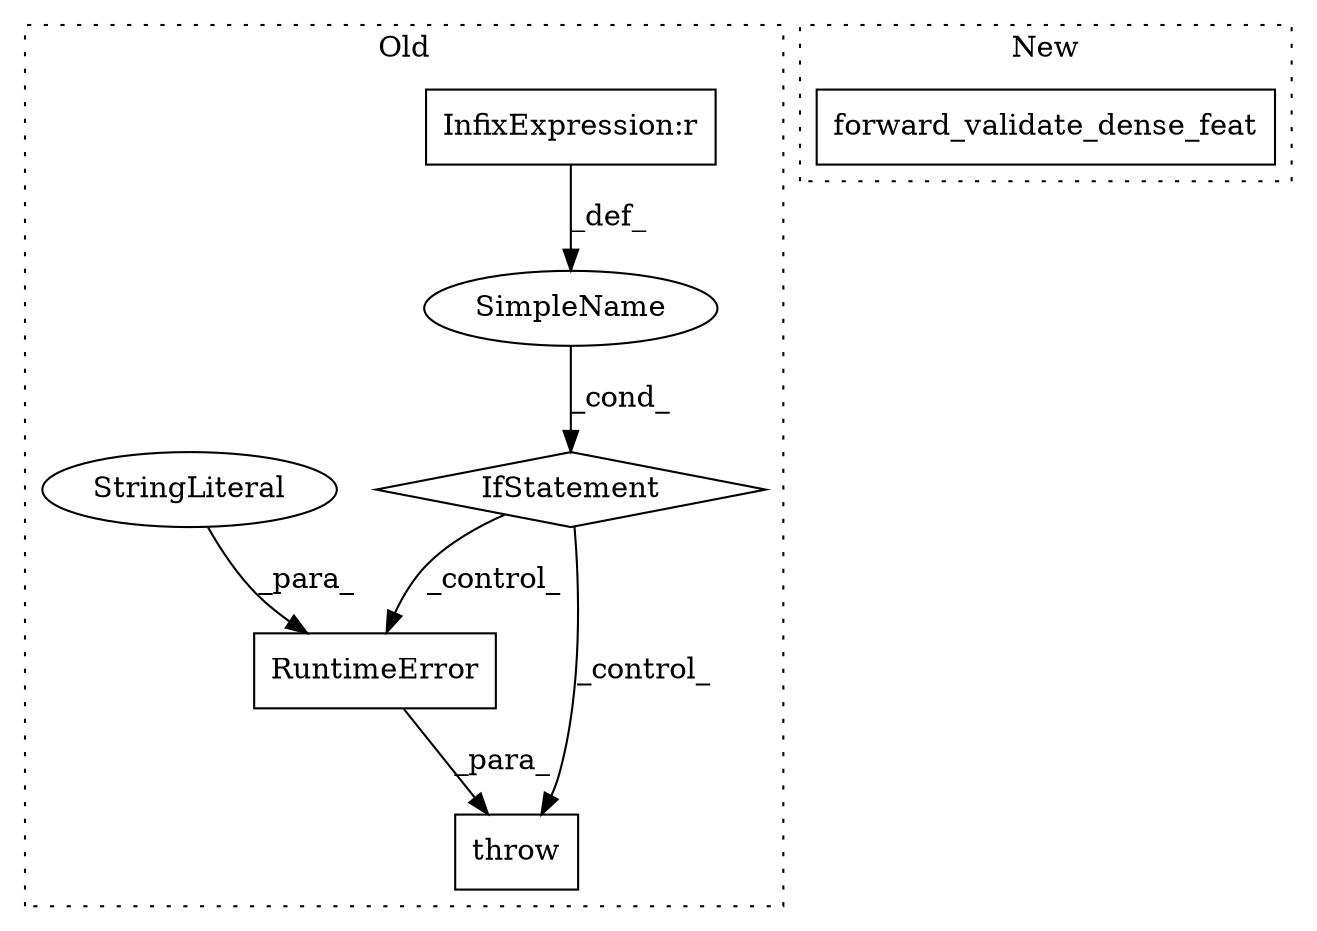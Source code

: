 digraph G {
subgraph cluster0 {
1 [label="throw" a="53" s="5201" l="6" shape="box"];
3 [label="RuntimeError" a="32" s="5207,5248" l="13,1" shape="box"];
4 [label="InfixExpression:r" a="27" s="5064" l="4" shape="box"];
5 [label="IfStatement" a="25" s="5023,5073" l="4,2" shape="diamond"];
6 [label="SimpleName" a="42" s="" l="" shape="ellipse"];
7 [label="StringLiteral" a="45" s="5220" l="28" shape="ellipse"];
label = "Old";
style="dotted";
}
subgraph cluster1 {
2 [label="forward_validate_dense_feat" a="32" s="5503,5541" l="28,1" shape="box"];
label = "New";
style="dotted";
}
3 -> 1 [label="_para_"];
4 -> 6 [label="_def_"];
5 -> 1 [label="_control_"];
5 -> 3 [label="_control_"];
6 -> 5 [label="_cond_"];
7 -> 3 [label="_para_"];
}